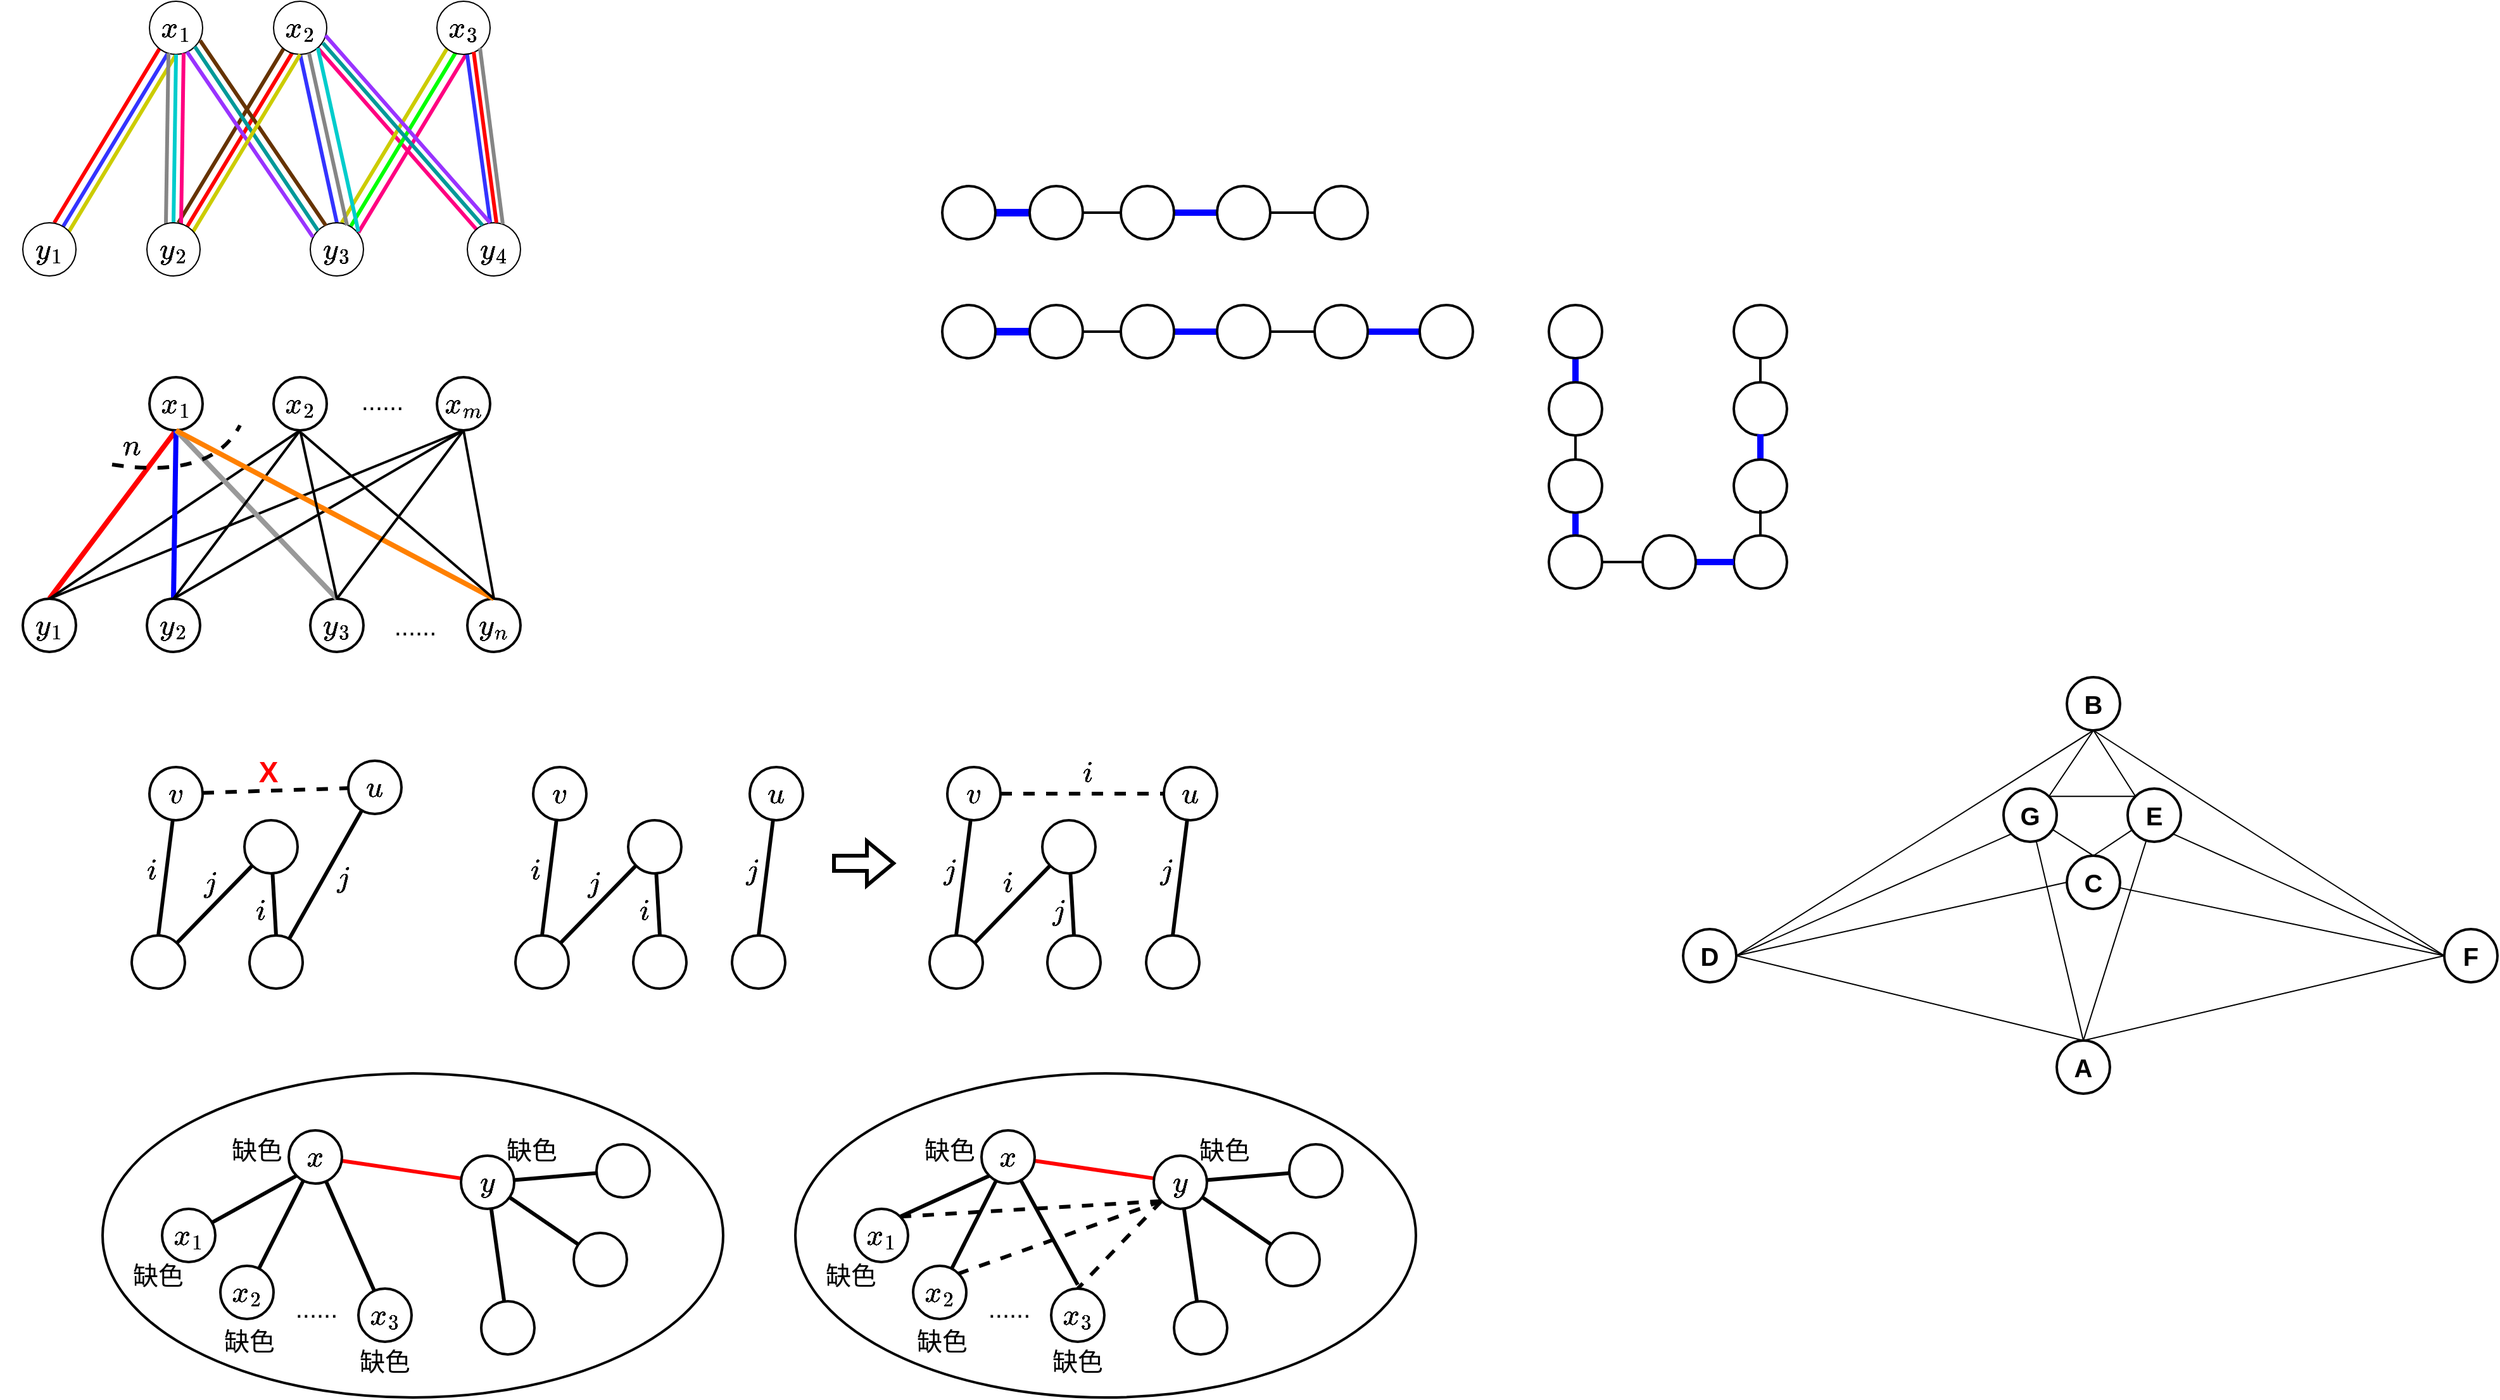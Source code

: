 <mxfile version="15.8.7" type="device"><diagram id="XaLa-eM1fIEtC1tTCwk5" name="第 1 页"><mxGraphModel dx="1418" dy="678" grid="0" gridSize="10" guides="1" tooltips="1" connect="1" arrows="1" fold="1" page="0" pageScale="1" pageWidth="827" pageHeight="1169" math="1" shadow="0"><root><mxCell id="0"/><mxCell id="1" parent="0"/><mxCell id="uqglGSJGNbDWJPp9QUjM-19" value="" style="endArrow=none;html=1;rounded=0;fontSize=30;entryX=0.357;entryY=0.96;entryDx=0;entryDy=0;entryPerimeter=0;strokeColor=#3333FF;strokeWidth=3;" parent="1" source="uqglGSJGNbDWJPp9QUjM-7" target="uqglGSJGNbDWJPp9QUjM-1" edge="1"><mxGeometry width="50" height="50" relative="1" as="geometry"><mxPoint x="68" y="329" as="sourcePoint"/><mxPoint x="118" y="279" as="targetPoint"/></mxGeometry></mxCell><mxCell id="uqglGSJGNbDWJPp9QUjM-20" value="" style="endArrow=none;html=1;rounded=0;fontSize=30;entryX=0.357;entryY=0.96;entryDx=0;entryDy=0;entryPerimeter=0;strokeColor=#FF0000;strokeWidth=3;" parent="1" edge="1"><mxGeometry width="50" height="50" relative="1" as="geometry"><mxPoint x="-17.163" y="358.996" as="sourcePoint"/><mxPoint x="66.004" y="221.31" as="targetPoint"/></mxGeometry></mxCell><mxCell id="uqglGSJGNbDWJPp9QUjM-21" value="" style="endArrow=none;html=1;rounded=0;fontSize=30;strokeColor=#CCCC00;strokeWidth=3;" parent="1" edge="1"><mxGeometry width="50" height="50" relative="1" as="geometry"><mxPoint x="-6.003" y="366.686" as="sourcePoint"/><mxPoint x="79" y="226" as="targetPoint"/></mxGeometry></mxCell><mxCell id="uqglGSJGNbDWJPp9QUjM-1" value="&lt;font style=&quot;font-size: 20px&quot;&gt;$$x_1$$&lt;/font&gt;" style="ellipse;whiteSpace=wrap;html=1;aspect=fixed;" parent="1" vertex="1"><mxGeometry x="58" y="184" width="42" height="42" as="geometry"/></mxCell><mxCell id="uqglGSJGNbDWJPp9QUjM-23" value="" style="endArrow=none;html=1;rounded=0;fontSize=30;entryX=0.357;entryY=0.96;entryDx=0;entryDy=0;entryPerimeter=0;strokeColor=#FF0000;strokeWidth=3;" parent="1" source="uqglGSJGNbDWJPp9QUjM-27" target="uqglGSJGNbDWJPp9QUjM-26" edge="1"><mxGeometry width="50" height="50" relative="1" as="geometry"><mxPoint x="166" y="329" as="sourcePoint"/><mxPoint x="216" y="279" as="targetPoint"/></mxGeometry></mxCell><mxCell id="uqglGSJGNbDWJPp9QUjM-24" value="" style="endArrow=none;html=1;rounded=0;fontSize=30;entryX=0.357;entryY=0.96;entryDx=0;entryDy=0;entryPerimeter=0;strokeColor=#663300;strokeWidth=3;" parent="1" edge="1"><mxGeometry width="50" height="50" relative="1" as="geometry"><mxPoint x="80.837" y="358.996" as="sourcePoint"/><mxPoint x="164.004" y="221.31" as="targetPoint"/></mxGeometry></mxCell><mxCell id="uqglGSJGNbDWJPp9QUjM-42" style="edgeStyle=none;rounded=0;orthogonalLoop=1;jettySize=auto;html=1;entryX=0.5;entryY=0;entryDx=0;entryDy=0;fontSize=30;endArrow=none;endFill=0;exitX=0.5;exitY=1;exitDx=0;exitDy=0;strokeColor=#3333FF;strokeWidth=3;" parent="1" source="uqglGSJGNbDWJPp9QUjM-26" target="uqglGSJGNbDWJPp9QUjM-32" edge="1"><mxGeometry relative="1" as="geometry"/></mxCell><mxCell id="uqglGSJGNbDWJPp9QUjM-46" style="edgeStyle=none;rounded=0;orthogonalLoop=1;jettySize=auto;html=1;fontSize=30;endArrow=none;endFill=0;strokeColor=#FF0080;strokeWidth=3;" parent="1" source="uqglGSJGNbDWJPp9QUjM-26" target="uqglGSJGNbDWJPp9QUjM-33" edge="1"><mxGeometry relative="1" as="geometry"/></mxCell><mxCell id="uqglGSJGNbDWJPp9QUjM-26" value="&lt;span style=&quot;font-size: 20px&quot;&gt;$$x_2$$&lt;/span&gt;" style="ellipse;whiteSpace=wrap;html=1;aspect=fixed;" parent="1" vertex="1"><mxGeometry x="156" y="184" width="42" height="42" as="geometry"/></mxCell><mxCell id="uqglGSJGNbDWJPp9QUjM-28" value="" style="endArrow=none;html=1;rounded=0;fontSize=30;entryX=0.357;entryY=0.96;entryDx=0;entryDy=0;entryPerimeter=0;strokeColor=#00FF00;strokeWidth=3;" parent="1" source="uqglGSJGNbDWJPp9QUjM-32" target="uqglGSJGNbDWJPp9QUjM-31" edge="1"><mxGeometry width="50" height="50" relative="1" as="geometry"><mxPoint x="295" y="329" as="sourcePoint"/><mxPoint x="345" y="279" as="targetPoint"/></mxGeometry></mxCell><mxCell id="uqglGSJGNbDWJPp9QUjM-29" value="" style="endArrow=none;html=1;rounded=0;fontSize=30;entryX=0.357;entryY=0.96;entryDx=0;entryDy=0;entryPerimeter=0;strokeColor=#CCCC00;strokeWidth=3;" parent="1" edge="1"><mxGeometry width="50" height="50" relative="1" as="geometry"><mxPoint x="209.837" y="358.996" as="sourcePoint"/><mxPoint x="293.004" y="221.31" as="targetPoint"/></mxGeometry></mxCell><mxCell id="uqglGSJGNbDWJPp9QUjM-30" value="" style="endArrow=none;html=1;rounded=0;fontSize=30;strokeColor=#FF0080;strokeWidth=3;" parent="1" edge="1"><mxGeometry width="50" height="50" relative="1" as="geometry"><mxPoint x="222.997" y="366.686" as="sourcePoint"/><mxPoint x="308" y="226" as="targetPoint"/></mxGeometry></mxCell><mxCell id="uqglGSJGNbDWJPp9QUjM-49" style="edgeStyle=none;rounded=0;orthogonalLoop=1;jettySize=auto;html=1;fontSize=30;endArrow=none;endFill=0;strokeColor=#3333FF;strokeWidth=3;" parent="1" source="uqglGSJGNbDWJPp9QUjM-31" target="uqglGSJGNbDWJPp9QUjM-33" edge="1"><mxGeometry relative="1" as="geometry"/></mxCell><mxCell id="uqglGSJGNbDWJPp9QUjM-31" value="&lt;span style=&quot;font-size: 20px&quot;&gt;$$x_3$$&lt;/span&gt;" style="ellipse;whiteSpace=wrap;html=1;aspect=fixed;" parent="1" vertex="1"><mxGeometry x="285" y="184" width="42" height="42" as="geometry"/></mxCell><mxCell id="uqglGSJGNbDWJPp9QUjM-32" value="&lt;span style=&quot;font-size: 20px&quot;&gt;$$y_3$$&lt;/span&gt;" style="ellipse;whiteSpace=wrap;html=1;aspect=fixed;" parent="1" vertex="1"><mxGeometry x="185" y="359" width="42" height="42" as="geometry"/></mxCell><mxCell id="uqglGSJGNbDWJPp9QUjM-33" value="&lt;span style=&quot;font-size: 20px&quot;&gt;$$y_4$$&lt;/span&gt;" style="ellipse;whiteSpace=wrap;html=1;aspect=fixed;" parent="1" vertex="1"><mxGeometry x="309" y="359" width="42" height="42" as="geometry"/></mxCell><mxCell id="uqglGSJGNbDWJPp9QUjM-34" value="" style="endArrow=none;html=1;rounded=0;fontSize=30;entryX=0.5;entryY=1;entryDx=0;entryDy=0;exitX=0.5;exitY=0;exitDx=0;exitDy=0;strokeColor=#00CCCC;strokeWidth=3;" parent="1" source="uqglGSJGNbDWJPp9QUjM-27" target="uqglGSJGNbDWJPp9QUjM-1" edge="1"><mxGeometry width="50" height="50" relative="1" as="geometry"><mxPoint x="232.997" y="376.686" as="sourcePoint"/><mxPoint x="318" y="236" as="targetPoint"/></mxGeometry></mxCell><mxCell id="uqglGSJGNbDWJPp9QUjM-7" value="&lt;span style=&quot;font-size: 20px&quot;&gt;$$y_1$$&lt;/span&gt;" style="ellipse;whiteSpace=wrap;html=1;aspect=fixed;" parent="1" vertex="1"><mxGeometry x="-42" y="359" width="42" height="42" as="geometry"/></mxCell><mxCell id="uqglGSJGNbDWJPp9QUjM-35" value="" style="endArrow=none;html=1;rounded=0;fontSize=30;entryX=1;entryY=1;entryDx=0;entryDy=0;exitX=0;exitY=0;exitDx=0;exitDy=0;strokeColor=#009999;strokeWidth=3;" parent="1" source="uqglGSJGNbDWJPp9QUjM-32" target="uqglGSJGNbDWJPp9QUjM-1" edge="1"><mxGeometry width="50" height="50" relative="1" as="geometry"><mxPoint x="87" y="369" as="sourcePoint"/><mxPoint x="89" y="236" as="targetPoint"/></mxGeometry></mxCell><mxCell id="uqglGSJGNbDWJPp9QUjM-37" value="" style="endArrow=none;html=1;rounded=0;fontSize=30;entryX=0.5;entryY=1;entryDx=0;entryDy=0;strokeColor=#858585;strokeWidth=3;" parent="1" edge="1"><mxGeometry width="50" height="50" relative="1" as="geometry"><mxPoint x="71" y="360" as="sourcePoint"/><mxPoint x="73.0" y="225.0" as="targetPoint"/></mxGeometry></mxCell><mxCell id="uqglGSJGNbDWJPp9QUjM-38" value="" style="endArrow=none;html=1;rounded=0;fontSize=30;entryX=0.5;entryY=1;entryDx=0;entryDy=0;strokeColor=#FF0080;strokeWidth=3;" parent="1" edge="1"><mxGeometry width="50" height="50" relative="1" as="geometry"><mxPoint x="83" y="360" as="sourcePoint"/><mxPoint x="85.0" y="225.0" as="targetPoint"/></mxGeometry></mxCell><mxCell id="uqglGSJGNbDWJPp9QUjM-40" value="" style="endArrow=none;html=1;rounded=0;fontSize=30;entryX=1;entryY=1;entryDx=0;entryDy=0;exitX=0.048;exitY=0.267;exitDx=0;exitDy=0;exitPerimeter=0;strokeColor=#9933FF;strokeWidth=3;" parent="1" source="uqglGSJGNbDWJPp9QUjM-32" edge="1"><mxGeometry width="50" height="50" relative="1" as="geometry"><mxPoint x="185.001" y="369.301" as="sourcePoint"/><mxPoint x="87.699" y="223.999" as="targetPoint"/></mxGeometry></mxCell><mxCell id="uqglGSJGNbDWJPp9QUjM-41" value="" style="endArrow=none;html=1;rounded=0;fontSize=30;entryX=1;entryY=1;entryDx=0;entryDy=0;exitX=0.048;exitY=0.267;exitDx=0;exitDy=0;exitPerimeter=0;strokeColor=#663300;strokeWidth=3;" parent="1" edge="1"><mxGeometry width="50" height="50" relative="1" as="geometry"><mxPoint x="197.316" y="361.214" as="sourcePoint"/><mxPoint x="97.999" y="214.999" as="targetPoint"/></mxGeometry></mxCell><mxCell id="uqglGSJGNbDWJPp9QUjM-43" value="" style="endArrow=none;html=1;rounded=0;fontSize=30;strokeColor=#CCCC00;strokeWidth=3;" parent="1" edge="1"><mxGeometry width="50" height="50" relative="1" as="geometry"><mxPoint x="91.997" y="366.686" as="sourcePoint"/><mxPoint x="177" y="226" as="targetPoint"/></mxGeometry></mxCell><mxCell id="uqglGSJGNbDWJPp9QUjM-27" value="&lt;span style=&quot;font-size: 20px&quot;&gt;$$y_2$$&lt;/span&gt;" style="ellipse;whiteSpace=wrap;html=1;aspect=fixed;" parent="1" vertex="1"><mxGeometry x="56" y="359" width="42" height="42" as="geometry"/></mxCell><mxCell id="uqglGSJGNbDWJPp9QUjM-44" style="edgeStyle=none;rounded=0;orthogonalLoop=1;jettySize=auto;html=1;fontSize=30;endArrow=none;endFill=0;exitX=0.5;exitY=1;exitDx=0;exitDy=0;strokeColor=#858585;strokeWidth=3;" parent="1" edge="1"><mxGeometry relative="1" as="geometry"><mxPoint x="184" y="225" as="sourcePoint"/><mxPoint x="214" y="361" as="targetPoint"/></mxGeometry></mxCell><mxCell id="uqglGSJGNbDWJPp9QUjM-45" style="edgeStyle=none;rounded=0;orthogonalLoop=1;jettySize=auto;html=1;fontSize=30;endArrow=none;endFill=0;exitX=0.5;exitY=1;exitDx=0;exitDy=0;strokeColor=#00CCCC;strokeWidth=3;" parent="1" edge="1"><mxGeometry relative="1" as="geometry"><mxPoint x="191" y="221" as="sourcePoint"/><mxPoint x="223" y="366" as="targetPoint"/></mxGeometry></mxCell><mxCell id="uqglGSJGNbDWJPp9QUjM-47" style="edgeStyle=none;rounded=0;orthogonalLoop=1;jettySize=auto;html=1;fontSize=30;endArrow=none;endFill=0;strokeColor=#009999;strokeWidth=3;" parent="1" edge="1"><mxGeometry relative="1" as="geometry"><mxPoint x="195.001" y="217.001" as="sourcePoint"/><mxPoint x="321" y="361" as="targetPoint"/></mxGeometry></mxCell><mxCell id="uqglGSJGNbDWJPp9QUjM-48" style="edgeStyle=none;rounded=0;orthogonalLoop=1;jettySize=auto;html=1;fontSize=30;endArrow=none;endFill=0;strokeColor=#9933FF;strokeWidth=3;" parent="1" edge="1"><mxGeometry relative="1" as="geometry"><mxPoint x="197.001" y="211.001" as="sourcePoint"/><mxPoint x="327" y="359" as="targetPoint"/></mxGeometry></mxCell><mxCell id="uqglGSJGNbDWJPp9QUjM-51" style="edgeStyle=none;rounded=0;orthogonalLoop=1;jettySize=auto;html=1;fontSize=30;endArrow=none;endFill=0;strokeColor=#FF0000;strokeWidth=3;" parent="1" edge="1"><mxGeometry relative="1" as="geometry"><mxPoint x="314.002" y="224.004" as="sourcePoint"/><mxPoint x="332" y="359" as="targetPoint"/></mxGeometry></mxCell><mxCell id="uqglGSJGNbDWJPp9QUjM-52" style="edgeStyle=none;rounded=0;orthogonalLoop=1;jettySize=auto;html=1;fontSize=30;endArrow=none;endFill=0;strokeColor=#858585;strokeWidth=3;" parent="1" edge="1"><mxGeometry relative="1" as="geometry"><mxPoint x="319.002" y="221.004" as="sourcePoint"/><mxPoint x="337" y="360" as="targetPoint"/></mxGeometry></mxCell><mxCell id="uqglGSJGNbDWJPp9QUjM-53" value="" style="endArrow=none;html=1;rounded=0;fontSize=30;entryX=0.5;entryY=1;entryDx=0;entryDy=0;strokeColor=#FF0000;strokeWidth=4;exitX=0.5;exitY=0;exitDx=0;exitDy=0;" parent="1" source="uqglGSJGNbDWJPp9QUjM-70" target="uqglGSJGNbDWJPp9QUjM-56" edge="1"><mxGeometry width="50" height="50" relative="1" as="geometry"><mxPoint x="68" y="626" as="sourcePoint"/><mxPoint x="118" y="576" as="targetPoint"/></mxGeometry></mxCell><mxCell id="uqglGSJGNbDWJPp9QUjM-56" value="&lt;font style=&quot;font-size: 20px&quot;&gt;$$x_1$$&lt;/font&gt;" style="ellipse;whiteSpace=wrap;html=1;aspect=fixed;strokeWidth=2;" parent="1" vertex="1"><mxGeometry x="58" y="481" width="42" height="42" as="geometry"/></mxCell><mxCell id="uqglGSJGNbDWJPp9QUjM-57" value="" style="endArrow=none;html=1;rounded=0;fontSize=30;entryX=0.5;entryY=1;entryDx=0;entryDy=0;strokeColor=#000000;strokeWidth=2;exitX=0.5;exitY=0;exitDx=0;exitDy=0;" parent="1" source="uqglGSJGNbDWJPp9QUjM-70" target="uqglGSJGNbDWJPp9QUjM-61" edge="1"><mxGeometry width="50" height="50" relative="1" as="geometry"><mxPoint x="166" y="626" as="sourcePoint"/><mxPoint x="216" y="576" as="targetPoint"/></mxGeometry></mxCell><mxCell id="uqglGSJGNbDWJPp9QUjM-61" value="&lt;span style=&quot;font-size: 20px&quot;&gt;$$x_2$$&lt;/span&gt;" style="ellipse;whiteSpace=wrap;html=1;aspect=fixed;strokeWidth=2;" parent="1" vertex="1"><mxGeometry x="156" y="481" width="42" height="42" as="geometry"/></mxCell><mxCell id="uqglGSJGNbDWJPp9QUjM-62" value="" style="endArrow=none;html=1;rounded=0;fontSize=30;entryX=0.5;entryY=1;entryDx=0;entryDy=0;strokeColor=#000000;strokeWidth=2;exitX=0.5;exitY=0;exitDx=0;exitDy=0;" parent="1" source="uqglGSJGNbDWJPp9QUjM-70" target="uqglGSJGNbDWJPp9QUjM-66" edge="1"><mxGeometry width="50" height="50" relative="1" as="geometry"><mxPoint x="295" y="626" as="sourcePoint"/><mxPoint x="345" y="576" as="targetPoint"/></mxGeometry></mxCell><mxCell id="uqglGSJGNbDWJPp9QUjM-66" value="&lt;span style=&quot;font-size: 20px&quot;&gt;$$x_m$$&lt;/span&gt;" style="ellipse;whiteSpace=wrap;html=1;aspect=fixed;strokeWidth=2;" parent="1" vertex="1"><mxGeometry x="285" y="481" width="42" height="42" as="geometry"/></mxCell><mxCell id="uqglGSJGNbDWJPp9QUjM-67" value="&lt;span style=&quot;font-size: 20px&quot;&gt;$$y_3$$&lt;/span&gt;" style="ellipse;whiteSpace=wrap;html=1;aspect=fixed;strokeWidth=2;" parent="1" vertex="1"><mxGeometry x="185" y="656" width="42" height="42" as="geometry"/></mxCell><mxCell id="uqglGSJGNbDWJPp9QUjM-68" value="&lt;span style=&quot;font-size: 20px&quot;&gt;$$y_n$$&lt;/span&gt;" style="ellipse;whiteSpace=wrap;html=1;aspect=fixed;strokeWidth=2;" parent="1" vertex="1"><mxGeometry x="309" y="656" width="42" height="42" as="geometry"/></mxCell><mxCell id="uqglGSJGNbDWJPp9QUjM-69" value="" style="endArrow=none;html=1;rounded=0;fontSize=30;entryX=0.5;entryY=1;entryDx=0;entryDy=0;exitX=0.5;exitY=0;exitDx=0;exitDy=0;strokeColor=#0000FF;strokeWidth=4;" parent="1" source="uqglGSJGNbDWJPp9QUjM-77" target="uqglGSJGNbDWJPp9QUjM-56" edge="1"><mxGeometry width="50" height="50" relative="1" as="geometry"><mxPoint x="232.997" y="673.686" as="sourcePoint"/><mxPoint x="318" y="533" as="targetPoint"/></mxGeometry></mxCell><mxCell id="uqglGSJGNbDWJPp9QUjM-70" value="&lt;span style=&quot;font-size: 20px&quot;&gt;$$y_1$$&lt;/span&gt;" style="ellipse;whiteSpace=wrap;html=1;aspect=fixed;strokeWidth=2;" parent="1" vertex="1"><mxGeometry x="-42" y="656" width="42" height="42" as="geometry"/></mxCell><mxCell id="uqglGSJGNbDWJPp9QUjM-71" value="" style="endArrow=none;html=1;rounded=0;fontSize=30;entryX=0.5;entryY=1;entryDx=0;entryDy=0;strokeColor=#999999;strokeWidth=4;exitX=0.5;exitY=0;exitDx=0;exitDy=0;" parent="1" source="uqglGSJGNbDWJPp9QUjM-67" target="uqglGSJGNbDWJPp9QUjM-56" edge="1"><mxGeometry width="50" height="50" relative="1" as="geometry"><mxPoint x="193" y="664" as="sourcePoint"/><mxPoint x="89" y="533" as="targetPoint"/></mxGeometry></mxCell><mxCell id="uqglGSJGNbDWJPp9QUjM-77" value="&lt;span style=&quot;font-size: 20px&quot;&gt;$$y_2$$&lt;/span&gt;" style="ellipse;whiteSpace=wrap;html=1;aspect=fixed;strokeWidth=2;" parent="1" vertex="1"><mxGeometry x="56" y="656" width="42" height="42" as="geometry"/></mxCell><mxCell id="uqglGSJGNbDWJPp9QUjM-78" style="edgeStyle=none;rounded=0;orthogonalLoop=1;jettySize=auto;html=1;fontSize=30;endArrow=none;endFill=0;exitX=0.5;exitY=1;exitDx=0;exitDy=0;strokeColor=#000000;strokeWidth=2;entryX=0.5;entryY=0;entryDx=0;entryDy=0;" parent="1" source="uqglGSJGNbDWJPp9QUjM-61" target="uqglGSJGNbDWJPp9QUjM-77" edge="1"><mxGeometry relative="1" as="geometry"><mxPoint x="184" y="522" as="sourcePoint"/><mxPoint x="214" y="658" as="targetPoint"/></mxGeometry></mxCell><mxCell id="uqglGSJGNbDWJPp9QUjM-82" style="edgeStyle=none;rounded=0;orthogonalLoop=1;jettySize=auto;html=1;fontSize=30;endArrow=none;endFill=0;strokeColor=#000000;strokeWidth=2;exitX=0.5;exitY=1;exitDx=0;exitDy=0;entryX=0.5;entryY=0;entryDx=0;entryDy=0;" parent="1" source="uqglGSJGNbDWJPp9QUjM-66" target="uqglGSJGNbDWJPp9QUjM-77" edge="1"><mxGeometry relative="1" as="geometry"><mxPoint x="314.002" y="521.004" as="sourcePoint"/><mxPoint x="332" y="656" as="targetPoint"/></mxGeometry></mxCell><mxCell id="uqglGSJGNbDWJPp9QUjM-84" value="" style="endArrow=none;html=1;rounded=0;fontSize=30;entryX=0.5;entryY=1;entryDx=0;entryDy=0;strokeColor=#FF8000;strokeWidth=4;exitX=0.5;exitY=0;exitDx=0;exitDy=0;" parent="1" source="uqglGSJGNbDWJPp9QUjM-68" target="uqglGSJGNbDWJPp9QUjM-56" edge="1"><mxGeometry width="50" height="50" relative="1" as="geometry"><mxPoint x="201.151" y="672.151" as="sourcePoint"/><mxPoint x="103.849" y="526.849" as="targetPoint"/></mxGeometry></mxCell><mxCell id="uqglGSJGNbDWJPp9QUjM-85" style="edgeStyle=none;rounded=0;orthogonalLoop=1;jettySize=auto;html=1;fontSize=30;endArrow=none;endFill=0;strokeColor=#000000;strokeWidth=2;entryX=0.5;entryY=0;entryDx=0;entryDy=0;exitX=0.5;exitY=1;exitDx=0;exitDy=0;" parent="1" source="uqglGSJGNbDWJPp9QUjM-61" target="uqglGSJGNbDWJPp9QUjM-67" edge="1"><mxGeometry relative="1" as="geometry"><mxPoint x="187" y="533.0" as="sourcePoint"/><mxPoint x="87" y="666" as="targetPoint"/></mxGeometry></mxCell><mxCell id="uqglGSJGNbDWJPp9QUjM-86" style="edgeStyle=none;rounded=0;orthogonalLoop=1;jettySize=auto;html=1;fontSize=30;endArrow=none;endFill=0;strokeColor=#000000;strokeWidth=2;entryX=0.5;entryY=0;entryDx=0;entryDy=0;" parent="1" target="uqglGSJGNbDWJPp9QUjM-68" edge="1"><mxGeometry relative="1" as="geometry"><mxPoint x="178" y="525" as="sourcePoint"/><mxPoint x="216" y="666" as="targetPoint"/></mxGeometry></mxCell><mxCell id="uqglGSJGNbDWJPp9QUjM-87" style="edgeStyle=none;rounded=0;orthogonalLoop=1;jettySize=auto;html=1;fontSize=30;endArrow=none;endFill=0;strokeColor=#000000;strokeWidth=2;exitX=0.5;exitY=1;exitDx=0;exitDy=0;entryX=0.5;entryY=0;entryDx=0;entryDy=0;" parent="1" source="uqglGSJGNbDWJPp9QUjM-66" target="uqglGSJGNbDWJPp9QUjM-67" edge="1"><mxGeometry relative="1" as="geometry"><mxPoint x="316" y="533.0" as="sourcePoint"/><mxPoint x="87" y="666" as="targetPoint"/></mxGeometry></mxCell><mxCell id="uqglGSJGNbDWJPp9QUjM-88" style="edgeStyle=none;rounded=0;orthogonalLoop=1;jettySize=auto;html=1;fontSize=30;endArrow=none;endFill=0;strokeColor=#000000;strokeWidth=2;exitX=0.5;exitY=1;exitDx=0;exitDy=0;entryX=0.5;entryY=0;entryDx=0;entryDy=0;" parent="1" source="uqglGSJGNbDWJPp9QUjM-66" target="uqglGSJGNbDWJPp9QUjM-68" edge="1"><mxGeometry relative="1" as="geometry"><mxPoint x="316" y="533.0" as="sourcePoint"/><mxPoint x="216" y="666" as="targetPoint"/></mxGeometry></mxCell><mxCell id="uqglGSJGNbDWJPp9QUjM-89" value="......" style="text;html=1;strokeColor=none;fillColor=none;align=center;verticalAlign=middle;whiteSpace=wrap;rounded=0;fontSize=20;" parent="1" vertex="1"><mxGeometry x="212" y="484" width="60" height="30" as="geometry"/></mxCell><mxCell id="uqglGSJGNbDWJPp9QUjM-90" value="......" style="text;html=1;strokeColor=none;fillColor=none;align=center;verticalAlign=middle;whiteSpace=wrap;rounded=0;fontSize=20;" parent="1" vertex="1"><mxGeometry x="238" y="662" width="60" height="30" as="geometry"/></mxCell><mxCell id="uqglGSJGNbDWJPp9QUjM-91" value="" style="curved=1;endArrow=none;html=1;rounded=0;fontSize=20;strokeColor=#000000;strokeWidth=3;endFill=0;dashed=1;" parent="1" edge="1"><mxGeometry width="50" height="50" relative="1" as="geometry"><mxPoint x="28.5" y="550" as="sourcePoint"/><mxPoint x="129.5" y="519" as="targetPoint"/><Array as="points"><mxPoint x="107.5" y="562"/></Array></mxGeometry></mxCell><mxCell id="uqglGSJGNbDWJPp9QUjM-92" value="$$n$$" style="text;html=1;strokeColor=none;fillColor=none;align=center;verticalAlign=middle;whiteSpace=wrap;rounded=0;fontSize=20;" parent="1" vertex="1"><mxGeometry x="14" y="520" width="60" height="30" as="geometry"/></mxCell><mxCell id="uqglGSJGNbDWJPp9QUjM-96" style="edgeStyle=none;rounded=0;orthogonalLoop=1;jettySize=auto;html=1;entryX=0.5;entryY=0;entryDx=0;entryDy=0;fontSize=20;endArrow=none;endFill=0;strokeColor=#000000;strokeWidth=3;" parent="1" source="uqglGSJGNbDWJPp9QUjM-93" target="uqglGSJGNbDWJPp9QUjM-95" edge="1"><mxGeometry relative="1" as="geometry"/></mxCell><mxCell id="uqglGSJGNbDWJPp9QUjM-112" style="edgeStyle=none;rounded=0;orthogonalLoop=1;jettySize=auto;html=1;fontSize=20;endArrow=none;endFill=0;strokeColor=#000000;strokeWidth=3;dashed=1;" parent="1" source="uqglGSJGNbDWJPp9QUjM-93" target="uqglGSJGNbDWJPp9QUjM-94" edge="1"><mxGeometry relative="1" as="geometry"/></mxCell><mxCell id="uqglGSJGNbDWJPp9QUjM-93" value="&lt;font style=&quot;font-size: 20px&quot;&gt;$$v$$&lt;/font&gt;" style="ellipse;whiteSpace=wrap;html=1;aspect=fixed;strokeWidth=2;" parent="1" vertex="1"><mxGeometry x="58" y="789" width="42" height="42" as="geometry"/></mxCell><mxCell id="uqglGSJGNbDWJPp9QUjM-94" value="&lt;font style=&quot;font-size: 20px&quot;&gt;$$u$$&lt;/font&gt;" style="ellipse;whiteSpace=wrap;html=1;aspect=fixed;strokeWidth=2;" parent="1" vertex="1"><mxGeometry x="215" y="784" width="42" height="42" as="geometry"/></mxCell><mxCell id="uqglGSJGNbDWJPp9QUjM-100" style="edgeStyle=none;rounded=0;orthogonalLoop=1;jettySize=auto;html=1;entryX=0;entryY=1;entryDx=0;entryDy=0;fontSize=20;endArrow=none;endFill=0;strokeColor=#000000;strokeWidth=3;" parent="1" source="uqglGSJGNbDWJPp9QUjM-95" target="uqglGSJGNbDWJPp9QUjM-99" edge="1"><mxGeometry relative="1" as="geometry"/></mxCell><mxCell id="uqglGSJGNbDWJPp9QUjM-95" value="" style="ellipse;whiteSpace=wrap;html=1;aspect=fixed;strokeWidth=2;" parent="1" vertex="1"><mxGeometry x="44" y="922" width="42" height="42" as="geometry"/></mxCell><mxCell id="uqglGSJGNbDWJPp9QUjM-102" style="edgeStyle=none;rounded=0;orthogonalLoop=1;jettySize=auto;html=1;fontSize=20;endArrow=none;endFill=0;strokeColor=#000000;strokeWidth=3;" parent="1" source="uqglGSJGNbDWJPp9QUjM-98" target="uqglGSJGNbDWJPp9QUjM-94" edge="1"><mxGeometry relative="1" as="geometry"/></mxCell><mxCell id="uqglGSJGNbDWJPp9QUjM-98" value="" style="ellipse;whiteSpace=wrap;html=1;aspect=fixed;strokeWidth=2;" parent="1" vertex="1"><mxGeometry x="137" y="922" width="42" height="42" as="geometry"/></mxCell><mxCell id="uqglGSJGNbDWJPp9QUjM-101" style="edgeStyle=none;rounded=0;orthogonalLoop=1;jettySize=auto;html=1;entryX=0.5;entryY=0;entryDx=0;entryDy=0;fontSize=20;endArrow=none;endFill=0;strokeColor=#000000;strokeWidth=3;" parent="1" source="uqglGSJGNbDWJPp9QUjM-99" target="uqglGSJGNbDWJPp9QUjM-98" edge="1"><mxGeometry relative="1" as="geometry"/></mxCell><mxCell id="uqglGSJGNbDWJPp9QUjM-99" value="" style="ellipse;whiteSpace=wrap;html=1;aspect=fixed;strokeWidth=2;" parent="1" vertex="1"><mxGeometry x="133" y="831" width="42" height="42" as="geometry"/></mxCell><mxCell id="uqglGSJGNbDWJPp9QUjM-104" value="$$i$$" style="text;html=1;strokeColor=none;fillColor=none;align=center;verticalAlign=middle;whiteSpace=wrap;rounded=0;fontSize=20;" parent="1" vertex="1"><mxGeometry x="54" y="855" width="12" height="30" as="geometry"/></mxCell><mxCell id="uqglGSJGNbDWJPp9QUjM-107" value="$$j$$" style="text;html=1;strokeColor=none;fillColor=none;align=center;verticalAlign=middle;whiteSpace=wrap;rounded=0;fontSize=20;" parent="1" vertex="1"><mxGeometry x="100" y="865" width="12" height="30" as="geometry"/></mxCell><mxCell id="uqglGSJGNbDWJPp9QUjM-108" value="$$i$$" style="text;html=1;strokeColor=none;fillColor=none;align=center;verticalAlign=middle;whiteSpace=wrap;rounded=0;fontSize=20;" parent="1" vertex="1"><mxGeometry x="139" y="887" width="14" height="30" as="geometry"/></mxCell><mxCell id="uqglGSJGNbDWJPp9QUjM-111" value="$$j$$" style="text;html=1;strokeColor=none;fillColor=none;align=center;verticalAlign=middle;whiteSpace=wrap;rounded=0;fontSize=20;" parent="1" vertex="1"><mxGeometry x="205" y="861" width="12" height="30" as="geometry"/></mxCell><mxCell id="uqglGSJGNbDWJPp9QUjM-113" value="&lt;font color=&quot;#ff0000&quot; size=&quot;1&quot;&gt;&lt;b style=&quot;font-size: 23px&quot;&gt;X&lt;/b&gt;&lt;/font&gt;" style="text;html=1;align=center;verticalAlign=middle;whiteSpace=wrap;rounded=0;fontSize=20;fillColor=none;" parent="1" vertex="1"><mxGeometry x="145" y="778" width="14" height="30" as="geometry"/></mxCell><mxCell id="uqglGSJGNbDWJPp9QUjM-114" style="edgeStyle=none;rounded=0;orthogonalLoop=1;jettySize=auto;html=1;entryX=0.5;entryY=0;entryDx=0;entryDy=0;fontSize=20;endArrow=none;endFill=0;strokeColor=#000000;strokeWidth=3;" parent="1" source="uqglGSJGNbDWJPp9QUjM-116" target="uqglGSJGNbDWJPp9QUjM-119" edge="1"><mxGeometry relative="1" as="geometry"/></mxCell><mxCell id="uqglGSJGNbDWJPp9QUjM-116" value="&lt;font style=&quot;font-size: 20px&quot;&gt;$$v$$&lt;/font&gt;" style="ellipse;whiteSpace=wrap;html=1;aspect=fixed;strokeWidth=2;" parent="1" vertex="1"><mxGeometry x="361" y="789" width="42" height="42" as="geometry"/></mxCell><mxCell id="uqglGSJGNbDWJPp9QUjM-118" style="edgeStyle=none;rounded=0;orthogonalLoop=1;jettySize=auto;html=1;entryX=0;entryY=1;entryDx=0;entryDy=0;fontSize=20;endArrow=none;endFill=0;strokeColor=#000000;strokeWidth=3;" parent="1" source="uqglGSJGNbDWJPp9QUjM-119" target="uqglGSJGNbDWJPp9QUjM-123" edge="1"><mxGeometry relative="1" as="geometry"/></mxCell><mxCell id="uqglGSJGNbDWJPp9QUjM-119" value="" style="ellipse;whiteSpace=wrap;html=1;aspect=fixed;strokeWidth=2;" parent="1" vertex="1"><mxGeometry x="347" y="922" width="42" height="42" as="geometry"/></mxCell><mxCell id="uqglGSJGNbDWJPp9QUjM-121" value="" style="ellipse;whiteSpace=wrap;html=1;aspect=fixed;strokeWidth=2;" parent="1" vertex="1"><mxGeometry x="440" y="922" width="42" height="42" as="geometry"/></mxCell><mxCell id="uqglGSJGNbDWJPp9QUjM-122" style="edgeStyle=none;rounded=0;orthogonalLoop=1;jettySize=auto;html=1;entryX=0.5;entryY=0;entryDx=0;entryDy=0;fontSize=20;endArrow=none;endFill=0;strokeColor=#000000;strokeWidth=3;" parent="1" source="uqglGSJGNbDWJPp9QUjM-123" target="uqglGSJGNbDWJPp9QUjM-121" edge="1"><mxGeometry relative="1" as="geometry"/></mxCell><mxCell id="uqglGSJGNbDWJPp9QUjM-123" value="" style="ellipse;whiteSpace=wrap;html=1;aspect=fixed;strokeWidth=2;" parent="1" vertex="1"><mxGeometry x="436" y="831" width="42" height="42" as="geometry"/></mxCell><mxCell id="uqglGSJGNbDWJPp9QUjM-124" value="$$i$$" style="text;html=1;strokeColor=none;fillColor=none;align=center;verticalAlign=middle;whiteSpace=wrap;rounded=0;fontSize=20;" parent="1" vertex="1"><mxGeometry x="357" y="855" width="12" height="30" as="geometry"/></mxCell><mxCell id="uqglGSJGNbDWJPp9QUjM-125" value="$$j$$" style="text;html=1;strokeColor=none;fillColor=none;align=center;verticalAlign=middle;whiteSpace=wrap;rounded=0;fontSize=20;" parent="1" vertex="1"><mxGeometry x="403" y="865" width="12" height="30" as="geometry"/></mxCell><mxCell id="uqglGSJGNbDWJPp9QUjM-126" value="$$i$$" style="text;html=1;strokeColor=none;fillColor=none;align=center;verticalAlign=middle;whiteSpace=wrap;rounded=0;fontSize=20;" parent="1" vertex="1"><mxGeometry x="442" y="887" width="14" height="30" as="geometry"/></mxCell><mxCell id="uqglGSJGNbDWJPp9QUjM-129" style="edgeStyle=none;rounded=0;orthogonalLoop=1;jettySize=auto;html=1;entryX=0.5;entryY=0;entryDx=0;entryDy=0;fontSize=20;endArrow=none;endFill=0;strokeColor=#000000;strokeWidth=3;" parent="1" source="uqglGSJGNbDWJPp9QUjM-130" target="uqglGSJGNbDWJPp9QUjM-132" edge="1"><mxGeometry relative="1" as="geometry"/></mxCell><mxCell id="uqglGSJGNbDWJPp9QUjM-130" value="&lt;font style=&quot;font-size: 20px&quot;&gt;$$u$$&lt;/font&gt;" style="ellipse;whiteSpace=wrap;html=1;aspect=fixed;strokeWidth=2;" parent="1" vertex="1"><mxGeometry x="532" y="789" width="42" height="42" as="geometry"/></mxCell><mxCell id="uqglGSJGNbDWJPp9QUjM-132" value="" style="ellipse;whiteSpace=wrap;html=1;aspect=fixed;strokeWidth=2;" parent="1" vertex="1"><mxGeometry x="518" y="922" width="42" height="42" as="geometry"/></mxCell><mxCell id="uqglGSJGNbDWJPp9QUjM-136" value="$$j$$" style="text;html=1;strokeColor=none;fillColor=none;align=center;verticalAlign=middle;whiteSpace=wrap;rounded=0;fontSize=20;" parent="1" vertex="1"><mxGeometry x="528" y="855" width="12" height="30" as="geometry"/></mxCell><mxCell id="uqglGSJGNbDWJPp9QUjM-165" style="edgeStyle=none;rounded=0;orthogonalLoop=1;jettySize=auto;html=1;entryX=0.5;entryY=0;entryDx=0;entryDy=0;fontSize=20;endArrow=none;endFill=0;strokeColor=#000000;strokeWidth=3;" parent="1" source="uqglGSJGNbDWJPp9QUjM-166" target="uqglGSJGNbDWJPp9QUjM-168" edge="1"><mxGeometry relative="1" as="geometry"/></mxCell><mxCell id="uqglGSJGNbDWJPp9QUjM-181" style="edgeStyle=none;rounded=0;orthogonalLoop=1;jettySize=auto;html=1;dashed=1;fontSize=20;fontColor=#FF0000;endArrow=none;endFill=0;strokeColor=#000000;strokeWidth=3;" parent="1" source="uqglGSJGNbDWJPp9QUjM-166" target="uqglGSJGNbDWJPp9QUjM-176" edge="1"><mxGeometry relative="1" as="geometry"/></mxCell><mxCell id="uqglGSJGNbDWJPp9QUjM-166" value="&lt;font style=&quot;font-size: 20px&quot;&gt;$$v$$&lt;/font&gt;" style="ellipse;whiteSpace=wrap;html=1;aspect=fixed;strokeWidth=2;" parent="1" vertex="1"><mxGeometry x="688" y="789" width="42" height="42" as="geometry"/></mxCell><mxCell id="uqglGSJGNbDWJPp9QUjM-167" style="edgeStyle=none;rounded=0;orthogonalLoop=1;jettySize=auto;html=1;entryX=0;entryY=1;entryDx=0;entryDy=0;fontSize=20;endArrow=none;endFill=0;strokeColor=#000000;strokeWidth=3;" parent="1" source="uqglGSJGNbDWJPp9QUjM-168" target="uqglGSJGNbDWJPp9QUjM-171" edge="1"><mxGeometry relative="1" as="geometry"/></mxCell><mxCell id="uqglGSJGNbDWJPp9QUjM-168" value="" style="ellipse;whiteSpace=wrap;html=1;aspect=fixed;strokeWidth=2;" parent="1" vertex="1"><mxGeometry x="674" y="922" width="42" height="42" as="geometry"/></mxCell><mxCell id="uqglGSJGNbDWJPp9QUjM-169" value="" style="ellipse;whiteSpace=wrap;html=1;aspect=fixed;strokeWidth=2;" parent="1" vertex="1"><mxGeometry x="767" y="922" width="42" height="42" as="geometry"/></mxCell><mxCell id="uqglGSJGNbDWJPp9QUjM-170" style="edgeStyle=none;rounded=0;orthogonalLoop=1;jettySize=auto;html=1;entryX=0.5;entryY=0;entryDx=0;entryDy=0;fontSize=20;endArrow=none;endFill=0;strokeColor=#000000;strokeWidth=3;" parent="1" source="uqglGSJGNbDWJPp9QUjM-171" target="uqglGSJGNbDWJPp9QUjM-169" edge="1"><mxGeometry relative="1" as="geometry"/></mxCell><mxCell id="uqglGSJGNbDWJPp9QUjM-171" value="" style="ellipse;whiteSpace=wrap;html=1;aspect=fixed;strokeWidth=2;" parent="1" vertex="1"><mxGeometry x="763" y="831" width="42" height="42" as="geometry"/></mxCell><mxCell id="uqglGSJGNbDWJPp9QUjM-172" value="$$j$$" style="text;html=1;strokeColor=none;fillColor=none;align=center;verticalAlign=middle;whiteSpace=wrap;rounded=0;fontSize=20;" parent="1" vertex="1"><mxGeometry x="684" y="855" width="12" height="30" as="geometry"/></mxCell><mxCell id="uqglGSJGNbDWJPp9QUjM-173" value="$$i$$" style="text;html=1;strokeColor=none;fillColor=none;align=center;verticalAlign=middle;whiteSpace=wrap;rounded=0;fontSize=20;" parent="1" vertex="1"><mxGeometry x="730" y="865" width="12" height="30" as="geometry"/></mxCell><mxCell id="uqglGSJGNbDWJPp9QUjM-174" value="$$j$$" style="text;html=1;strokeColor=none;fillColor=none;align=center;verticalAlign=middle;whiteSpace=wrap;rounded=0;fontSize=20;" parent="1" vertex="1"><mxGeometry x="769" y="887" width="14" height="30" as="geometry"/></mxCell><mxCell id="uqglGSJGNbDWJPp9QUjM-175" style="edgeStyle=none;rounded=0;orthogonalLoop=1;jettySize=auto;html=1;entryX=0.5;entryY=0;entryDx=0;entryDy=0;fontSize=20;endArrow=none;endFill=0;strokeColor=#000000;strokeWidth=3;" parent="1" source="uqglGSJGNbDWJPp9QUjM-176" target="uqglGSJGNbDWJPp9QUjM-177" edge="1"><mxGeometry relative="1" as="geometry"/></mxCell><mxCell id="uqglGSJGNbDWJPp9QUjM-176" value="&lt;font style=&quot;font-size: 20px&quot;&gt;$$u$$&lt;/font&gt;" style="ellipse;whiteSpace=wrap;html=1;aspect=fixed;strokeWidth=2;" parent="1" vertex="1"><mxGeometry x="859" y="789" width="42" height="42" as="geometry"/></mxCell><mxCell id="uqglGSJGNbDWJPp9QUjM-177" value="" style="ellipse;whiteSpace=wrap;html=1;aspect=fixed;strokeWidth=2;" parent="1" vertex="1"><mxGeometry x="845" y="922" width="42" height="42" as="geometry"/></mxCell><mxCell id="uqglGSJGNbDWJPp9QUjM-178" value="$$j$$" style="text;html=1;strokeColor=none;fillColor=none;align=center;verticalAlign=middle;whiteSpace=wrap;rounded=0;fontSize=20;" parent="1" vertex="1"><mxGeometry x="855" y="855" width="12" height="30" as="geometry"/></mxCell><mxCell id="uqglGSJGNbDWJPp9QUjM-182" value="$$i$$" style="text;html=1;strokeColor=none;fillColor=none;align=center;verticalAlign=middle;whiteSpace=wrap;rounded=0;fontSize=20;" parent="1" vertex="1"><mxGeometry x="793" y="778" width="12" height="30" as="geometry"/></mxCell><mxCell id="uqglGSJGNbDWJPp9QUjM-183" value="" style="shape=flexArrow;endArrow=classic;html=1;rounded=0;fontSize=20;fontColor=#FF0000;strokeColor=#000000;strokeWidth=3;" parent="1" edge="1"><mxGeometry width="50" height="50" relative="1" as="geometry"><mxPoint x="597" y="865" as="sourcePoint"/><mxPoint x="647" y="865" as="targetPoint"/></mxGeometry></mxCell><mxCell id="uqglGSJGNbDWJPp9QUjM-185" value="" style="ellipse;whiteSpace=wrap;html=1;fontSize=20;fontColor=#FF0000;strokeWidth=2;fillColor=none;" parent="1" vertex="1"><mxGeometry x="21" y="1031" width="490" height="256" as="geometry"/></mxCell><mxCell id="uqglGSJGNbDWJPp9QUjM-192" style="edgeStyle=none;rounded=0;orthogonalLoop=1;jettySize=auto;html=1;fontSize=20;fontColor=#FF0000;endArrow=none;endFill=0;strokeColor=#000000;strokeWidth=3;" parent="1" source="uqglGSJGNbDWJPp9QUjM-186" target="uqglGSJGNbDWJPp9QUjM-188" edge="1"><mxGeometry relative="1" as="geometry"/></mxCell><mxCell id="uqglGSJGNbDWJPp9QUjM-193" style="edgeStyle=none;rounded=0;orthogonalLoop=1;jettySize=auto;html=1;fontSize=20;fontColor=#FF0000;endArrow=none;endFill=0;strokeColor=#000000;strokeWidth=3;" parent="1" source="uqglGSJGNbDWJPp9QUjM-186" target="uqglGSJGNbDWJPp9QUjM-189" edge="1"><mxGeometry relative="1" as="geometry"/></mxCell><mxCell id="uqglGSJGNbDWJPp9QUjM-206" style="edgeStyle=none;rounded=0;orthogonalLoop=1;jettySize=auto;html=1;fontSize=20;fontColor=#FF0000;endArrow=none;endFill=0;strokeColor=#FF0000;strokeWidth=3;" parent="1" source="uqglGSJGNbDWJPp9QUjM-186" target="uqglGSJGNbDWJPp9QUjM-194" edge="1"><mxGeometry relative="1" as="geometry"/></mxCell><mxCell id="uqglGSJGNbDWJPp9QUjM-186" value="&lt;font style=&quot;font-size: 20px&quot;&gt;$$x$$&lt;/font&gt;" style="ellipse;whiteSpace=wrap;html=1;aspect=fixed;strokeWidth=2;" parent="1" vertex="1"><mxGeometry x="168" y="1076" width="42" height="42" as="geometry"/></mxCell><mxCell id="uqglGSJGNbDWJPp9QUjM-191" style="edgeStyle=none;rounded=0;orthogonalLoop=1;jettySize=auto;html=1;entryX=0;entryY=1;entryDx=0;entryDy=0;fontSize=20;fontColor=#FF0000;endArrow=none;endFill=0;strokeColor=#000000;strokeWidth=3;" parent="1" source="uqglGSJGNbDWJPp9QUjM-187" target="uqglGSJGNbDWJPp9QUjM-186" edge="1"><mxGeometry relative="1" as="geometry"/></mxCell><mxCell id="uqglGSJGNbDWJPp9QUjM-187" value="&lt;font style=&quot;font-size: 20px&quot;&gt;$$x_1$$&lt;/font&gt;" style="ellipse;whiteSpace=wrap;html=1;aspect=fixed;strokeWidth=2;" parent="1" vertex="1"><mxGeometry x="68" y="1138" width="42" height="42" as="geometry"/></mxCell><mxCell id="uqglGSJGNbDWJPp9QUjM-188" value="&lt;font style=&quot;font-size: 20px&quot;&gt;$$x_2$$&lt;/font&gt;" style="ellipse;whiteSpace=wrap;html=1;aspect=fixed;strokeWidth=2;" parent="1" vertex="1"><mxGeometry x="114" y="1183" width="42" height="42" as="geometry"/></mxCell><mxCell id="uqglGSJGNbDWJPp9QUjM-189" value="&lt;font style=&quot;font-size: 20px&quot;&gt;$$x_3$$&lt;/font&gt;" style="ellipse;whiteSpace=wrap;html=1;aspect=fixed;strokeWidth=2;" parent="1" vertex="1"><mxGeometry x="223" y="1201" width="42" height="42" as="geometry"/></mxCell><mxCell id="uqglGSJGNbDWJPp9QUjM-190" value="......" style="text;html=1;strokeColor=none;fillColor=none;align=center;verticalAlign=middle;whiteSpace=wrap;rounded=0;fontSize=20;" parent="1" vertex="1"><mxGeometry x="165" y="1201" width="50" height="30" as="geometry"/></mxCell><mxCell id="uqglGSJGNbDWJPp9QUjM-198" style="edgeStyle=none;rounded=0;orthogonalLoop=1;jettySize=auto;html=1;fontSize=20;fontColor=#FF0000;endArrow=none;endFill=0;strokeColor=#000000;strokeWidth=3;" parent="1" source="uqglGSJGNbDWJPp9QUjM-194" target="uqglGSJGNbDWJPp9QUjM-195" edge="1"><mxGeometry relative="1" as="geometry"/></mxCell><mxCell id="uqglGSJGNbDWJPp9QUjM-199" style="edgeStyle=none;rounded=0;orthogonalLoop=1;jettySize=auto;html=1;fontSize=20;fontColor=#FF0000;endArrow=none;endFill=0;strokeColor=#000000;strokeWidth=3;" parent="1" source="uqglGSJGNbDWJPp9QUjM-194" target="uqglGSJGNbDWJPp9QUjM-196" edge="1"><mxGeometry relative="1" as="geometry"/></mxCell><mxCell id="uqglGSJGNbDWJPp9QUjM-200" style="edgeStyle=none;rounded=0;orthogonalLoop=1;jettySize=auto;html=1;fontSize=20;fontColor=#FF0000;endArrow=none;endFill=0;strokeColor=#000000;strokeWidth=3;" parent="1" source="uqglGSJGNbDWJPp9QUjM-194" target="uqglGSJGNbDWJPp9QUjM-197" edge="1"><mxGeometry relative="1" as="geometry"/></mxCell><mxCell id="uqglGSJGNbDWJPp9QUjM-194" value="&lt;font style=&quot;font-size: 20px&quot;&gt;$$y$$&lt;/font&gt;" style="ellipse;whiteSpace=wrap;html=1;aspect=fixed;strokeWidth=2;" parent="1" vertex="1"><mxGeometry x="304" y="1096" width="42" height="42" as="geometry"/></mxCell><mxCell id="uqglGSJGNbDWJPp9QUjM-195" value="" style="ellipse;whiteSpace=wrap;html=1;aspect=fixed;strokeWidth=2;" parent="1" vertex="1"><mxGeometry x="320" y="1211" width="42" height="42" as="geometry"/></mxCell><mxCell id="uqglGSJGNbDWJPp9QUjM-196" value="" style="ellipse;whiteSpace=wrap;html=1;aspect=fixed;strokeWidth=2;" parent="1" vertex="1"><mxGeometry x="393" y="1157" width="42" height="42" as="geometry"/></mxCell><mxCell id="uqglGSJGNbDWJPp9QUjM-197" value="" style="ellipse;whiteSpace=wrap;html=1;aspect=fixed;strokeWidth=2;" parent="1" vertex="1"><mxGeometry x="411" y="1087" width="42" height="42" as="geometry"/></mxCell><mxCell id="uqglGSJGNbDWJPp9QUjM-201" value="缺色" style="text;html=1;strokeColor=none;fillColor=none;align=center;verticalAlign=middle;whiteSpace=wrap;rounded=0;fontSize=20;" parent="1" vertex="1"><mxGeometry x="40" y="1175" width="50" height="30" as="geometry"/></mxCell><mxCell id="uqglGSJGNbDWJPp9QUjM-202" value="缺色" style="text;html=1;strokeColor=none;fillColor=none;align=center;verticalAlign=middle;whiteSpace=wrap;rounded=0;fontSize=20;" parent="1" vertex="1"><mxGeometry x="112" y="1227" width="50" height="30" as="geometry"/></mxCell><mxCell id="uqglGSJGNbDWJPp9QUjM-203" value="缺色" style="text;html=1;strokeColor=none;fillColor=none;align=center;verticalAlign=middle;whiteSpace=wrap;rounded=0;fontSize=20;" parent="1" vertex="1"><mxGeometry x="219" y="1243" width="50" height="30" as="geometry"/></mxCell><mxCell id="uqglGSJGNbDWJPp9QUjM-204" value="缺色" style="text;html=1;strokeColor=none;fillColor=none;align=center;verticalAlign=middle;whiteSpace=wrap;rounded=0;fontSize=20;" parent="1" vertex="1"><mxGeometry x="118" y="1076" width="50" height="30" as="geometry"/></mxCell><mxCell id="uqglGSJGNbDWJPp9QUjM-205" value="缺色" style="text;html=1;strokeColor=none;fillColor=none;align=center;verticalAlign=middle;whiteSpace=wrap;rounded=0;fontSize=20;" parent="1" vertex="1"><mxGeometry x="335" y="1076" width="50" height="30" as="geometry"/></mxCell><mxCell id="4gBVSIYyOAoiO3DhPhW0-1" value="" style="ellipse;whiteSpace=wrap;html=1;fontSize=20;fontColor=#FF0000;strokeWidth=2;fillColor=none;" parent="1" vertex="1"><mxGeometry x="568" y="1031" width="490" height="256" as="geometry"/></mxCell><mxCell id="4gBVSIYyOAoiO3DhPhW0-2" style="edgeStyle=none;rounded=0;orthogonalLoop=1;jettySize=auto;html=1;fontSize=20;fontColor=#FF0000;endArrow=none;endFill=0;strokeColor=#000000;strokeWidth=3;" parent="1" source="4gBVSIYyOAoiO3DhPhW0-5" target="4gBVSIYyOAoiO3DhPhW0-8" edge="1"><mxGeometry relative="1" as="geometry"/></mxCell><mxCell id="4gBVSIYyOAoiO3DhPhW0-3" style="edgeStyle=none;rounded=0;orthogonalLoop=1;jettySize=auto;html=1;fontSize=20;fontColor=#FF0000;endArrow=none;endFill=0;strokeColor=#000000;strokeWidth=3;" parent="1" source="4gBVSIYyOAoiO3DhPhW0-5" edge="1"><mxGeometry relative="1" as="geometry"><mxPoint x="791" y="1198" as="targetPoint"/></mxGeometry></mxCell><mxCell id="4gBVSIYyOAoiO3DhPhW0-4" style="edgeStyle=none;rounded=0;orthogonalLoop=1;jettySize=auto;html=1;fontSize=20;fontColor=#FF0000;endArrow=none;endFill=0;strokeColor=#FF0000;strokeWidth=3;" parent="1" source="4gBVSIYyOAoiO3DhPhW0-5" target="4gBVSIYyOAoiO3DhPhW0-14" edge="1"><mxGeometry relative="1" as="geometry"/></mxCell><mxCell id="4gBVSIYyOAoiO3DhPhW0-5" value="&lt;font style=&quot;font-size: 20px&quot;&gt;$$x$$&lt;/font&gt;" style="ellipse;whiteSpace=wrap;html=1;aspect=fixed;strokeWidth=2;" parent="1" vertex="1"><mxGeometry x="715" y="1076" width="42" height="42" as="geometry"/></mxCell><mxCell id="4gBVSIYyOAoiO3DhPhW0-6" style="edgeStyle=none;rounded=0;orthogonalLoop=1;jettySize=auto;html=1;entryX=0;entryY=1;entryDx=0;entryDy=0;fontSize=20;fontColor=#FF0000;endArrow=none;endFill=0;strokeColor=#000000;strokeWidth=3;exitX=1;exitY=0;exitDx=0;exitDy=0;" parent="1" source="4gBVSIYyOAoiO3DhPhW0-7" target="4gBVSIYyOAoiO3DhPhW0-5" edge="1"><mxGeometry relative="1" as="geometry"/></mxCell><mxCell id="4gBVSIYyOAoiO3DhPhW0-7" value="&lt;font style=&quot;font-size: 20px&quot;&gt;$$x_1$$&lt;/font&gt;" style="ellipse;whiteSpace=wrap;html=1;aspect=fixed;strokeWidth=2;" parent="1" vertex="1"><mxGeometry x="615" y="1138" width="42" height="42" as="geometry"/></mxCell><mxCell id="4gBVSIYyOAoiO3DhPhW0-8" value="&lt;font style=&quot;font-size: 20px&quot;&gt;$$x_2$$&lt;/font&gt;" style="ellipse;whiteSpace=wrap;html=1;aspect=fixed;strokeWidth=2;" parent="1" vertex="1"><mxGeometry x="661" y="1183" width="42" height="42" as="geometry"/></mxCell><mxCell id="4gBVSIYyOAoiO3DhPhW0-9" value="&lt;font style=&quot;font-size: 20px&quot;&gt;$$x_3$$&lt;/font&gt;" style="ellipse;whiteSpace=wrap;html=1;aspect=fixed;strokeWidth=2;" parent="1" vertex="1"><mxGeometry x="770" y="1201" width="42" height="42" as="geometry"/></mxCell><mxCell id="4gBVSIYyOAoiO3DhPhW0-10" value="......" style="text;html=1;strokeColor=none;fillColor=none;align=center;verticalAlign=middle;whiteSpace=wrap;rounded=0;fontSize=20;" parent="1" vertex="1"><mxGeometry x="712" y="1201" width="50" height="30" as="geometry"/></mxCell><mxCell id="4gBVSIYyOAoiO3DhPhW0-11" style="edgeStyle=none;rounded=0;orthogonalLoop=1;jettySize=auto;html=1;fontSize=20;fontColor=#FF0000;endArrow=none;endFill=0;strokeColor=#000000;strokeWidth=3;" parent="1" source="4gBVSIYyOAoiO3DhPhW0-14" target="4gBVSIYyOAoiO3DhPhW0-15" edge="1"><mxGeometry relative="1" as="geometry"/></mxCell><mxCell id="4gBVSIYyOAoiO3DhPhW0-12" style="edgeStyle=none;rounded=0;orthogonalLoop=1;jettySize=auto;html=1;fontSize=20;fontColor=#FF0000;endArrow=none;endFill=0;strokeColor=#000000;strokeWidth=3;" parent="1" source="4gBVSIYyOAoiO3DhPhW0-14" target="4gBVSIYyOAoiO3DhPhW0-16" edge="1"><mxGeometry relative="1" as="geometry"/></mxCell><mxCell id="4gBVSIYyOAoiO3DhPhW0-13" style="edgeStyle=none;rounded=0;orthogonalLoop=1;jettySize=auto;html=1;fontSize=20;fontColor=#FF0000;endArrow=none;endFill=0;strokeColor=#000000;strokeWidth=3;" parent="1" source="4gBVSIYyOAoiO3DhPhW0-14" target="4gBVSIYyOAoiO3DhPhW0-17" edge="1"><mxGeometry relative="1" as="geometry"/></mxCell><mxCell id="4gBVSIYyOAoiO3DhPhW0-14" value="&lt;font style=&quot;font-size: 20px&quot;&gt;$$y$$&lt;/font&gt;" style="ellipse;whiteSpace=wrap;html=1;aspect=fixed;strokeWidth=2;" parent="1" vertex="1"><mxGeometry x="851" y="1096" width="42" height="42" as="geometry"/></mxCell><mxCell id="4gBVSIYyOAoiO3DhPhW0-15" value="" style="ellipse;whiteSpace=wrap;html=1;aspect=fixed;strokeWidth=2;" parent="1" vertex="1"><mxGeometry x="867" y="1211" width="42" height="42" as="geometry"/></mxCell><mxCell id="4gBVSIYyOAoiO3DhPhW0-16" value="" style="ellipse;whiteSpace=wrap;html=1;aspect=fixed;strokeWidth=2;" parent="1" vertex="1"><mxGeometry x="940" y="1157" width="42" height="42" as="geometry"/></mxCell><mxCell id="4gBVSIYyOAoiO3DhPhW0-17" value="" style="ellipse;whiteSpace=wrap;html=1;aspect=fixed;strokeWidth=2;" parent="1" vertex="1"><mxGeometry x="958" y="1087" width="42" height="42" as="geometry"/></mxCell><mxCell id="4gBVSIYyOAoiO3DhPhW0-18" value="缺色" style="text;html=1;strokeColor=none;fillColor=none;align=center;verticalAlign=middle;whiteSpace=wrap;rounded=0;fontSize=20;" parent="1" vertex="1"><mxGeometry x="587" y="1175" width="50" height="30" as="geometry"/></mxCell><mxCell id="4gBVSIYyOAoiO3DhPhW0-19" value="缺色" style="text;html=1;strokeColor=none;fillColor=none;align=center;verticalAlign=middle;whiteSpace=wrap;rounded=0;fontSize=20;" parent="1" vertex="1"><mxGeometry x="659" y="1227" width="50" height="30" as="geometry"/></mxCell><mxCell id="4gBVSIYyOAoiO3DhPhW0-20" value="缺色" style="text;html=1;strokeColor=none;fillColor=none;align=center;verticalAlign=middle;whiteSpace=wrap;rounded=0;fontSize=20;" parent="1" vertex="1"><mxGeometry x="766" y="1243" width="50" height="30" as="geometry"/></mxCell><mxCell id="4gBVSIYyOAoiO3DhPhW0-21" value="缺色" style="text;html=1;strokeColor=none;fillColor=none;align=center;verticalAlign=middle;whiteSpace=wrap;rounded=0;fontSize=20;" parent="1" vertex="1"><mxGeometry x="665" y="1076" width="50" height="30" as="geometry"/></mxCell><mxCell id="4gBVSIYyOAoiO3DhPhW0-22" value="缺色" style="text;html=1;strokeColor=none;fillColor=none;align=center;verticalAlign=middle;whiteSpace=wrap;rounded=0;fontSize=20;" parent="1" vertex="1"><mxGeometry x="882" y="1076" width="50" height="30" as="geometry"/></mxCell><mxCell id="4gBVSIYyOAoiO3DhPhW0-24" style="edgeStyle=none;rounded=0;orthogonalLoop=1;jettySize=auto;html=1;fontSize=20;fontColor=#FF0000;endArrow=none;endFill=0;strokeColor=#000000;strokeWidth=3;exitX=0;exitY=1;exitDx=0;exitDy=0;dashed=1;entryX=1;entryY=0;entryDx=0;entryDy=0;" parent="1" source="4gBVSIYyOAoiO3DhPhW0-14" target="4gBVSIYyOAoiO3DhPhW0-7" edge="1"><mxGeometry relative="1" as="geometry"><mxPoint x="754.427" y="1126.235" as="sourcePoint"/><mxPoint x="792.542" y="1212.778" as="targetPoint"/></mxGeometry></mxCell><mxCell id="4gBVSIYyOAoiO3DhPhW0-25" style="edgeStyle=none;rounded=0;orthogonalLoop=1;jettySize=auto;html=1;fontSize=20;fontColor=#FF0000;endArrow=none;endFill=0;strokeColor=#000000;strokeWidth=3;exitX=0;exitY=1;exitDx=0;exitDy=0;dashed=1;entryX=1;entryY=0;entryDx=0;entryDy=0;" parent="1" source="4gBVSIYyOAoiO3DhPhW0-14" target="4gBVSIYyOAoiO3DhPhW0-8" edge="1"><mxGeometry relative="1" as="geometry"><mxPoint x="867.151" y="1141.849" as="sourcePoint"/><mxPoint x="660.849" y="1154.151" as="targetPoint"/></mxGeometry></mxCell><mxCell id="4gBVSIYyOAoiO3DhPhW0-26" style="edgeStyle=none;rounded=0;orthogonalLoop=1;jettySize=auto;html=1;fontSize=20;fontColor=#FF0000;endArrow=none;endFill=0;strokeColor=#000000;strokeWidth=3;exitX=0;exitY=1;exitDx=0;exitDy=0;dashed=1;entryX=0.5;entryY=0;entryDx=0;entryDy=0;" parent="1" source="4gBVSIYyOAoiO3DhPhW0-14" target="4gBVSIYyOAoiO3DhPhW0-9" edge="1"><mxGeometry relative="1" as="geometry"><mxPoint x="867.151" y="1141.849" as="sourcePoint"/><mxPoint x="706.849" y="1199.151" as="targetPoint"/></mxGeometry></mxCell><mxCell id="4gBVSIYyOAoiO3DhPhW0-36" style="edgeStyle=orthogonalEdgeStyle;rounded=0;orthogonalLoop=1;jettySize=auto;html=1;endArrow=none;endFill=0;strokeWidth=6;strokeColor=#0000FF;" parent="1" source="4gBVSIYyOAoiO3DhPhW0-28" target="4gBVSIYyOAoiO3DhPhW0-29" edge="1"><mxGeometry relative="1" as="geometry"/></mxCell><mxCell id="4gBVSIYyOAoiO3DhPhW0-28" value="" style="ellipse;whiteSpace=wrap;html=1;aspect=fixed;strokeWidth=2;" parent="1" vertex="1"><mxGeometry x="684" y="424" width="42" height="42" as="geometry"/></mxCell><mxCell id="4gBVSIYyOAoiO3DhPhW0-79" style="edgeStyle=orthogonalEdgeStyle;rounded=0;orthogonalLoop=1;jettySize=auto;html=1;entryX=0;entryY=0.5;entryDx=0;entryDy=0;endArrow=none;endFill=0;strokeColor=#000000;strokeWidth=2;" parent="1" source="4gBVSIYyOAoiO3DhPhW0-29" target="4gBVSIYyOAoiO3DhPhW0-61" edge="1"><mxGeometry relative="1" as="geometry"/></mxCell><mxCell id="4gBVSIYyOAoiO3DhPhW0-29" value="" style="ellipse;whiteSpace=wrap;html=1;aspect=fixed;strokeWidth=2;" parent="1" vertex="1"><mxGeometry x="753" y="424" width="42" height="42" as="geometry"/></mxCell><mxCell id="4gBVSIYyOAoiO3DhPhW0-43" style="edgeStyle=orthogonalEdgeStyle;rounded=0;orthogonalLoop=1;jettySize=auto;html=1;endArrow=none;endFill=0;strokeWidth=5;strokeColor=#0000FF;" parent="1" source="4gBVSIYyOAoiO3DhPhW0-44" target="4gBVSIYyOAoiO3DhPhW0-46" edge="1"><mxGeometry relative="1" as="geometry"/></mxCell><mxCell id="4gBVSIYyOAoiO3DhPhW0-44" value="" style="ellipse;whiteSpace=wrap;html=1;aspect=fixed;strokeWidth=2;" parent="1" vertex="1"><mxGeometry x="1163" y="424" width="42" height="42" as="geometry"/></mxCell><mxCell id="4gBVSIYyOAoiO3DhPhW0-45" style="edgeStyle=orthogonalEdgeStyle;rounded=0;orthogonalLoop=1;jettySize=auto;html=1;endArrow=none;endFill=0;strokeWidth=2;" parent="1" source="4gBVSIYyOAoiO3DhPhW0-46" target="4gBVSIYyOAoiO3DhPhW0-48" edge="1"><mxGeometry relative="1" as="geometry"/></mxCell><mxCell id="4gBVSIYyOAoiO3DhPhW0-46" value="" style="ellipse;whiteSpace=wrap;html=1;aspect=fixed;strokeWidth=2;" parent="1" vertex="1"><mxGeometry x="1163" y="485" width="42" height="42" as="geometry"/></mxCell><mxCell id="4gBVSIYyOAoiO3DhPhW0-47" style="edgeStyle=orthogonalEdgeStyle;rounded=0;orthogonalLoop=1;jettySize=auto;html=1;entryX=0.5;entryY=0;entryDx=0;entryDy=0;endArrow=none;endFill=0;strokeWidth=5;strokeColor=#0000FF;" parent="1" source="4gBVSIYyOAoiO3DhPhW0-48" target="4gBVSIYyOAoiO3DhPhW0-50" edge="1"><mxGeometry relative="1" as="geometry"/></mxCell><mxCell id="4gBVSIYyOAoiO3DhPhW0-48" value="" style="ellipse;whiteSpace=wrap;html=1;aspect=fixed;strokeWidth=2;" parent="1" vertex="1"><mxGeometry x="1163" y="546" width="42" height="42" as="geometry"/></mxCell><mxCell id="4gBVSIYyOAoiO3DhPhW0-59" style="edgeStyle=orthogonalEdgeStyle;rounded=0;orthogonalLoop=1;jettySize=auto;html=1;entryX=0;entryY=0.5;entryDx=0;entryDy=0;endArrow=none;endFill=0;strokeWidth=2;" parent="1" source="4gBVSIYyOAoiO3DhPhW0-50" target="4gBVSIYyOAoiO3DhPhW0-58" edge="1"><mxGeometry relative="1" as="geometry"/></mxCell><mxCell id="4gBVSIYyOAoiO3DhPhW0-50" value="" style="ellipse;whiteSpace=wrap;html=1;aspect=fixed;strokeWidth=2;" parent="1" vertex="1"><mxGeometry x="1163" y="606" width="42" height="42" as="geometry"/></mxCell><mxCell id="4gBVSIYyOAoiO3DhPhW0-51" value="" style="ellipse;whiteSpace=wrap;html=1;aspect=fixed;strokeWidth=2;" parent="1" vertex="1"><mxGeometry x="1309" y="424" width="42" height="42" as="geometry"/></mxCell><mxCell id="4gBVSIYyOAoiO3DhPhW0-52" style="edgeStyle=orthogonalEdgeStyle;rounded=0;orthogonalLoop=1;jettySize=auto;html=1;entryX=0.5;entryY=1;entryDx=0;entryDy=0;endArrow=none;endFill=0;strokeWidth=2;" parent="1" source="4gBVSIYyOAoiO3DhPhW0-53" target="4gBVSIYyOAoiO3DhPhW0-51" edge="1"><mxGeometry relative="1" as="geometry"/></mxCell><mxCell id="4gBVSIYyOAoiO3DhPhW0-53" value="" style="ellipse;whiteSpace=wrap;html=1;aspect=fixed;strokeWidth=2;" parent="1" vertex="1"><mxGeometry x="1309" y="485" width="42" height="42" as="geometry"/></mxCell><mxCell id="4gBVSIYyOAoiO3DhPhW0-54" style="edgeStyle=orthogonalEdgeStyle;rounded=0;orthogonalLoop=1;jettySize=auto;html=1;entryX=0.5;entryY=1;entryDx=0;entryDy=0;endArrow=none;endFill=0;strokeWidth=5;strokeColor=#0000FF;" parent="1" source="4gBVSIYyOAoiO3DhPhW0-55" target="4gBVSIYyOAoiO3DhPhW0-53" edge="1"><mxGeometry relative="1" as="geometry"/></mxCell><mxCell id="4gBVSIYyOAoiO3DhPhW0-55" value="" style="ellipse;whiteSpace=wrap;html=1;aspect=fixed;strokeWidth=2;" parent="1" vertex="1"><mxGeometry x="1309" y="546" width="42" height="42" as="geometry"/></mxCell><mxCell id="4gBVSIYyOAoiO3DhPhW0-56" style="edgeStyle=orthogonalEdgeStyle;rounded=0;orthogonalLoop=1;jettySize=auto;html=1;entryX=0.5;entryY=1;entryDx=0;entryDy=0;endArrow=none;endFill=0;strokeWidth=2;" parent="1" source="4gBVSIYyOAoiO3DhPhW0-57" target="4gBVSIYyOAoiO3DhPhW0-55" edge="1"><mxGeometry relative="1" as="geometry"/></mxCell><mxCell id="4gBVSIYyOAoiO3DhPhW0-57" value="" style="ellipse;whiteSpace=wrap;html=1;aspect=fixed;strokeWidth=2;" parent="1" vertex="1"><mxGeometry x="1309" y="606" width="42" height="42" as="geometry"/></mxCell><mxCell id="4gBVSIYyOAoiO3DhPhW0-60" style="edgeStyle=orthogonalEdgeStyle;rounded=0;orthogonalLoop=1;jettySize=auto;html=1;endArrow=none;endFill=0;strokeWidth=5;strokeColor=#0000FF;" parent="1" source="4gBVSIYyOAoiO3DhPhW0-58" target="4gBVSIYyOAoiO3DhPhW0-57" edge="1"><mxGeometry relative="1" as="geometry"/></mxCell><mxCell id="4gBVSIYyOAoiO3DhPhW0-58" value="" style="ellipse;whiteSpace=wrap;html=1;aspect=fixed;strokeWidth=2;" parent="1" vertex="1"><mxGeometry x="1237" y="606" width="42" height="42" as="geometry"/></mxCell><mxCell id="4gBVSIYyOAoiO3DhPhW0-75" style="edgeStyle=orthogonalEdgeStyle;rounded=0;orthogonalLoop=1;jettySize=auto;html=1;endArrow=none;endFill=0;strokeColor=#0000FF;strokeWidth=5;" parent="1" source="4gBVSIYyOAoiO3DhPhW0-61" target="4gBVSIYyOAoiO3DhPhW0-63" edge="1"><mxGeometry relative="1" as="geometry"/></mxCell><mxCell id="4gBVSIYyOAoiO3DhPhW0-61" value="" style="ellipse;whiteSpace=wrap;html=1;aspect=fixed;strokeWidth=2;" parent="1" vertex="1"><mxGeometry x="825" y="424" width="42" height="42" as="geometry"/></mxCell><mxCell id="4gBVSIYyOAoiO3DhPhW0-76" style="edgeStyle=orthogonalEdgeStyle;rounded=0;orthogonalLoop=1;jettySize=auto;html=1;endArrow=none;endFill=0;strokeColor=#000000;strokeWidth=2;" parent="1" source="4gBVSIYyOAoiO3DhPhW0-63" target="4gBVSIYyOAoiO3DhPhW0-70" edge="1"><mxGeometry relative="1" as="geometry"/></mxCell><mxCell id="4gBVSIYyOAoiO3DhPhW0-63" value="" style="ellipse;whiteSpace=wrap;html=1;aspect=fixed;strokeWidth=2;" parent="1" vertex="1"><mxGeometry x="901" y="424" width="42" height="42" as="geometry"/></mxCell><mxCell id="4gBVSIYyOAoiO3DhPhW0-64" style="edgeStyle=orthogonalEdgeStyle;rounded=0;orthogonalLoop=1;jettySize=auto;html=1;endArrow=none;endFill=0;strokeWidth=6;strokeColor=#0000FF;" parent="1" source="4gBVSIYyOAoiO3DhPhW0-65" target="4gBVSIYyOAoiO3DhPhW0-67" edge="1"><mxGeometry relative="1" as="geometry"/></mxCell><mxCell id="4gBVSIYyOAoiO3DhPhW0-65" value="" style="ellipse;whiteSpace=wrap;html=1;aspect=fixed;strokeWidth=2;" parent="1" vertex="1"><mxGeometry x="684" y="330" width="42" height="42" as="geometry"/></mxCell><mxCell id="4gBVSIYyOAoiO3DhPhW0-84" style="edgeStyle=orthogonalEdgeStyle;rounded=0;orthogonalLoop=1;jettySize=auto;html=1;endArrow=none;endFill=0;strokeColor=#000000;strokeWidth=2;" parent="1" source="4gBVSIYyOAoiO3DhPhW0-67" target="4gBVSIYyOAoiO3DhPhW0-68" edge="1"><mxGeometry relative="1" as="geometry"/></mxCell><mxCell id="4gBVSIYyOAoiO3DhPhW0-67" value="" style="ellipse;whiteSpace=wrap;html=1;aspect=fixed;strokeWidth=2;" parent="1" vertex="1"><mxGeometry x="753" y="330" width="42" height="42" as="geometry"/></mxCell><mxCell id="4gBVSIYyOAoiO3DhPhW0-73" style="edgeStyle=orthogonalEdgeStyle;rounded=0;orthogonalLoop=1;jettySize=auto;html=1;endArrow=none;endFill=0;strokeColor=#0000FF;strokeWidth=5;entryX=0.048;entryY=0.5;entryDx=0;entryDy=0;entryPerimeter=0;" parent="1" source="4gBVSIYyOAoiO3DhPhW0-68" target="4gBVSIYyOAoiO3DhPhW0-69" edge="1"><mxGeometry relative="1" as="geometry"><mxPoint x="897" y="351" as="targetPoint"/></mxGeometry></mxCell><mxCell id="4gBVSIYyOAoiO3DhPhW0-68" value="" style="ellipse;whiteSpace=wrap;html=1;aspect=fixed;strokeWidth=2;" parent="1" vertex="1"><mxGeometry x="825" y="330" width="42" height="42" as="geometry"/></mxCell><mxCell id="4gBVSIYyOAoiO3DhPhW0-85" style="edgeStyle=orthogonalEdgeStyle;rounded=0;orthogonalLoop=1;jettySize=auto;html=1;endArrow=none;endFill=0;strokeColor=#000000;strokeWidth=2;" parent="1" source="4gBVSIYyOAoiO3DhPhW0-69" target="4gBVSIYyOAoiO3DhPhW0-72" edge="1"><mxGeometry relative="1" as="geometry"/></mxCell><mxCell id="4gBVSIYyOAoiO3DhPhW0-69" value="" style="ellipse;whiteSpace=wrap;html=1;aspect=fixed;strokeWidth=2;" parent="1" vertex="1"><mxGeometry x="901" y="330" width="42" height="42" as="geometry"/></mxCell><mxCell id="4gBVSIYyOAoiO3DhPhW0-77" style="edgeStyle=orthogonalEdgeStyle;rounded=0;orthogonalLoop=1;jettySize=auto;html=1;endArrow=none;endFill=0;strokeColor=#0000FF;strokeWidth=5;" parent="1" source="4gBVSIYyOAoiO3DhPhW0-70" target="4gBVSIYyOAoiO3DhPhW0-71" edge="1"><mxGeometry relative="1" as="geometry"/></mxCell><mxCell id="4gBVSIYyOAoiO3DhPhW0-70" value="" style="ellipse;whiteSpace=wrap;html=1;aspect=fixed;strokeWidth=2;" parent="1" vertex="1"><mxGeometry x="978" y="424" width="42" height="42" as="geometry"/></mxCell><mxCell id="4gBVSIYyOAoiO3DhPhW0-71" value="" style="ellipse;whiteSpace=wrap;html=1;aspect=fixed;strokeWidth=2;" parent="1" vertex="1"><mxGeometry x="1061" y="424" width="42" height="42" as="geometry"/></mxCell><mxCell id="4gBVSIYyOAoiO3DhPhW0-72" value="" style="ellipse;whiteSpace=wrap;html=1;aspect=fixed;strokeWidth=2;" parent="1" vertex="1"><mxGeometry x="978" y="330" width="42" height="42" as="geometry"/></mxCell><mxCell id="UI_2D_7p3wVe9p8Y4M5e-16" style="edgeStyle=none;rounded=0;orthogonalLoop=1;jettySize=auto;html=1;entryX=0;entryY=0.5;entryDx=0;entryDy=0;endArrow=none;endFill=0;exitX=0.5;exitY=1;exitDx=0;exitDy=0;" edge="1" parent="1" source="UI_2D_7p3wVe9p8Y4M5e-1" target="UI_2D_7p3wVe9p8Y4M5e-7"><mxGeometry relative="1" as="geometry"/></mxCell><mxCell id="UI_2D_7p3wVe9p8Y4M5e-1" value="&lt;font style=&quot;font-size: 20px&quot;&gt;&lt;b&gt;B&lt;/b&gt;&lt;/font&gt;" style="ellipse;whiteSpace=wrap;html=1;aspect=fixed;strokeWidth=2;" vertex="1" parent="1"><mxGeometry x="1572" y="718" width="42" height="42" as="geometry"/></mxCell><mxCell id="UI_2D_7p3wVe9p8Y4M5e-8" style="rounded=0;orthogonalLoop=1;jettySize=auto;html=1;entryX=0;entryY=1;entryDx=0;entryDy=0;endArrow=none;endFill=0;exitX=1;exitY=0.5;exitDx=0;exitDy=0;" edge="1" parent="1" source="UI_2D_7p3wVe9p8Y4M5e-2" target="UI_2D_7p3wVe9p8Y4M5e-3"><mxGeometry relative="1" as="geometry"/></mxCell><mxCell id="UI_2D_7p3wVe9p8Y4M5e-9" style="edgeStyle=none;rounded=0;orthogonalLoop=1;jettySize=auto;html=1;endArrow=none;endFill=0;entryX=0.5;entryY=1;entryDx=0;entryDy=0;exitX=1;exitY=0.5;exitDx=0;exitDy=0;" edge="1" parent="1" source="UI_2D_7p3wVe9p8Y4M5e-2" target="UI_2D_7p3wVe9p8Y4M5e-1"><mxGeometry relative="1" as="geometry"/></mxCell><mxCell id="UI_2D_7p3wVe9p8Y4M5e-15" style="edgeStyle=none;rounded=0;orthogonalLoop=1;jettySize=auto;html=1;entryX=0;entryY=0.5;entryDx=0;entryDy=0;endArrow=none;endFill=0;exitX=1;exitY=0.5;exitDx=0;exitDy=0;" edge="1" parent="1" source="UI_2D_7p3wVe9p8Y4M5e-2" target="UI_2D_7p3wVe9p8Y4M5e-5"><mxGeometry relative="1" as="geometry"/></mxCell><mxCell id="UI_2D_7p3wVe9p8Y4M5e-21" style="edgeStyle=none;rounded=0;orthogonalLoop=1;jettySize=auto;html=1;entryX=0.5;entryY=0;entryDx=0;entryDy=0;endArrow=none;endFill=0;exitX=1;exitY=0.5;exitDx=0;exitDy=0;" edge="1" parent="1" source="UI_2D_7p3wVe9p8Y4M5e-2" target="UI_2D_7p3wVe9p8Y4M5e-6"><mxGeometry relative="1" as="geometry"/></mxCell><mxCell id="UI_2D_7p3wVe9p8Y4M5e-2" value="&lt;span style=&quot;font-size: 20px&quot;&gt;&lt;b&gt;D&lt;/b&gt;&lt;/span&gt;" style="ellipse;whiteSpace=wrap;html=1;aspect=fixed;strokeWidth=2;" vertex="1" parent="1"><mxGeometry x="1269" y="917" width="42" height="42" as="geometry"/></mxCell><mxCell id="UI_2D_7p3wVe9p8Y4M5e-10" style="edgeStyle=none;rounded=0;orthogonalLoop=1;jettySize=auto;html=1;endArrow=none;endFill=0;entryX=0.5;entryY=1;entryDx=0;entryDy=0;exitX=1;exitY=0;exitDx=0;exitDy=0;" edge="1" parent="1" source="UI_2D_7p3wVe9p8Y4M5e-3" target="UI_2D_7p3wVe9p8Y4M5e-1"><mxGeometry relative="1" as="geometry"/></mxCell><mxCell id="UI_2D_7p3wVe9p8Y4M5e-11" style="edgeStyle=none;rounded=0;orthogonalLoop=1;jettySize=auto;html=1;endArrow=none;endFill=0;exitX=1;exitY=0;exitDx=0;exitDy=0;entryX=0;entryY=0;entryDx=0;entryDy=0;" edge="1" parent="1" source="UI_2D_7p3wVe9p8Y4M5e-3" target="UI_2D_7p3wVe9p8Y4M5e-4"><mxGeometry relative="1" as="geometry"/></mxCell><mxCell id="UI_2D_7p3wVe9p8Y4M5e-13" style="edgeStyle=none;rounded=0;orthogonalLoop=1;jettySize=auto;html=1;entryX=0.5;entryY=0;entryDx=0;entryDy=0;endArrow=none;endFill=0;" edge="1" parent="1" source="UI_2D_7p3wVe9p8Y4M5e-3" target="UI_2D_7p3wVe9p8Y4M5e-5"><mxGeometry relative="1" as="geometry"/></mxCell><mxCell id="UI_2D_7p3wVe9p8Y4M5e-19" style="edgeStyle=none;rounded=0;orthogonalLoop=1;jettySize=auto;html=1;entryX=0.5;entryY=0;entryDx=0;entryDy=0;endArrow=none;endFill=0;" edge="1" parent="1" source="UI_2D_7p3wVe9p8Y4M5e-3" target="UI_2D_7p3wVe9p8Y4M5e-6"><mxGeometry relative="1" as="geometry"/></mxCell><mxCell id="UI_2D_7p3wVe9p8Y4M5e-3" value="&lt;span style=&quot;font-size: 20px&quot;&gt;&lt;b&gt;G&lt;/b&gt;&lt;/span&gt;" style="ellipse;whiteSpace=wrap;html=1;aspect=fixed;strokeWidth=2;" vertex="1" parent="1"><mxGeometry x="1522" y="806" width="42" height="42" as="geometry"/></mxCell><mxCell id="UI_2D_7p3wVe9p8Y4M5e-12" style="edgeStyle=none;rounded=0;orthogonalLoop=1;jettySize=auto;html=1;entryX=0.5;entryY=1;entryDx=0;entryDy=0;endArrow=none;endFill=0;exitX=0;exitY=0;exitDx=0;exitDy=0;" edge="1" parent="1" source="UI_2D_7p3wVe9p8Y4M5e-4" target="UI_2D_7p3wVe9p8Y4M5e-1"><mxGeometry relative="1" as="geometry"/></mxCell><mxCell id="UI_2D_7p3wVe9p8Y4M5e-14" style="edgeStyle=none;rounded=0;orthogonalLoop=1;jettySize=auto;html=1;entryX=0.5;entryY=0;entryDx=0;entryDy=0;endArrow=none;endFill=0;" edge="1" parent="1" source="UI_2D_7p3wVe9p8Y4M5e-4" target="UI_2D_7p3wVe9p8Y4M5e-5"><mxGeometry relative="1" as="geometry"/></mxCell><mxCell id="UI_2D_7p3wVe9p8Y4M5e-17" style="edgeStyle=none;rounded=0;orthogonalLoop=1;jettySize=auto;html=1;entryX=0;entryY=0.5;entryDx=0;entryDy=0;endArrow=none;endFill=0;exitX=1;exitY=1;exitDx=0;exitDy=0;" edge="1" parent="1" source="UI_2D_7p3wVe9p8Y4M5e-4" target="UI_2D_7p3wVe9p8Y4M5e-7"><mxGeometry relative="1" as="geometry"><mxPoint x="1658" y="835" as="sourcePoint"/></mxGeometry></mxCell><mxCell id="UI_2D_7p3wVe9p8Y4M5e-20" style="edgeStyle=none;rounded=0;orthogonalLoop=1;jettySize=auto;html=1;entryX=0.5;entryY=0;entryDx=0;entryDy=0;endArrow=none;endFill=0;" edge="1" parent="1" source="UI_2D_7p3wVe9p8Y4M5e-4" target="UI_2D_7p3wVe9p8Y4M5e-6"><mxGeometry relative="1" as="geometry"/></mxCell><mxCell id="UI_2D_7p3wVe9p8Y4M5e-4" value="&lt;span style=&quot;font-size: 20px&quot;&gt;&lt;b&gt;E&lt;/b&gt;&lt;/span&gt;" style="ellipse;whiteSpace=wrap;html=1;aspect=fixed;strokeWidth=2;" vertex="1" parent="1"><mxGeometry x="1620" y="806" width="42" height="42" as="geometry"/></mxCell><mxCell id="UI_2D_7p3wVe9p8Y4M5e-18" style="edgeStyle=none;rounded=0;orthogonalLoop=1;jettySize=auto;html=1;entryX=0;entryY=0.5;entryDx=0;entryDy=0;endArrow=none;endFill=0;" edge="1" parent="1" source="UI_2D_7p3wVe9p8Y4M5e-5" target="UI_2D_7p3wVe9p8Y4M5e-7"><mxGeometry relative="1" as="geometry"/></mxCell><mxCell id="UI_2D_7p3wVe9p8Y4M5e-5" value="&lt;b style=&quot;font-size: 20px&quot;&gt;C&lt;/b&gt;" style="ellipse;whiteSpace=wrap;html=1;aspect=fixed;strokeWidth=2;" vertex="1" parent="1"><mxGeometry x="1572" y="859" width="42" height="42" as="geometry"/></mxCell><mxCell id="UI_2D_7p3wVe9p8Y4M5e-22" style="edgeStyle=none;rounded=0;orthogonalLoop=1;jettySize=auto;html=1;entryX=0;entryY=0.5;entryDx=0;entryDy=0;endArrow=none;endFill=0;exitX=0.5;exitY=0;exitDx=0;exitDy=0;" edge="1" parent="1" source="UI_2D_7p3wVe9p8Y4M5e-6" target="UI_2D_7p3wVe9p8Y4M5e-7"><mxGeometry relative="1" as="geometry"/></mxCell><mxCell id="UI_2D_7p3wVe9p8Y4M5e-6" value="&lt;span style=&quot;font-size: 20px&quot;&gt;&lt;b&gt;A&lt;/b&gt;&lt;/span&gt;" style="ellipse;whiteSpace=wrap;html=1;aspect=fixed;strokeWidth=2;" vertex="1" parent="1"><mxGeometry x="1564" y="1005" width="42" height="42" as="geometry"/></mxCell><mxCell id="UI_2D_7p3wVe9p8Y4M5e-7" value="&lt;font face=&quot;helvetica&quot;&gt;&lt;span style=&quot;font-size: 20px&quot;&gt;&lt;b&gt;F&lt;/b&gt;&lt;/span&gt;&lt;/font&gt;" style="ellipse;whiteSpace=wrap;html=1;aspect=fixed;strokeWidth=2;" vertex="1" parent="1"><mxGeometry x="1870" y="917" width="42" height="42" as="geometry"/></mxCell></root></mxGraphModel></diagram></mxfile>